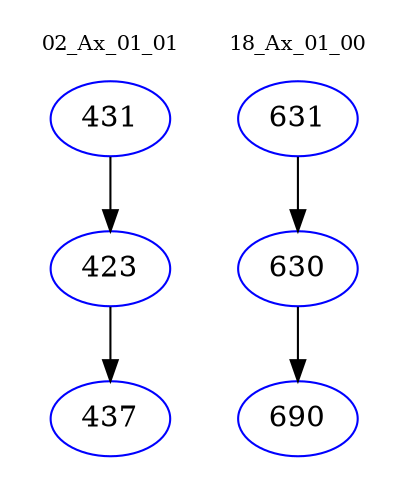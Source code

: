 digraph{
subgraph cluster_0 {
color = white
label = "02_Ax_01_01";
fontsize=10;
T0_431 [label="431", color="blue"]
T0_431 -> T0_423 [color="black"]
T0_423 [label="423", color="blue"]
T0_423 -> T0_437 [color="black"]
T0_437 [label="437", color="blue"]
}
subgraph cluster_1 {
color = white
label = "18_Ax_01_00";
fontsize=10;
T1_631 [label="631", color="blue"]
T1_631 -> T1_630 [color="black"]
T1_630 [label="630", color="blue"]
T1_630 -> T1_690 [color="black"]
T1_690 [label="690", color="blue"]
}
}
